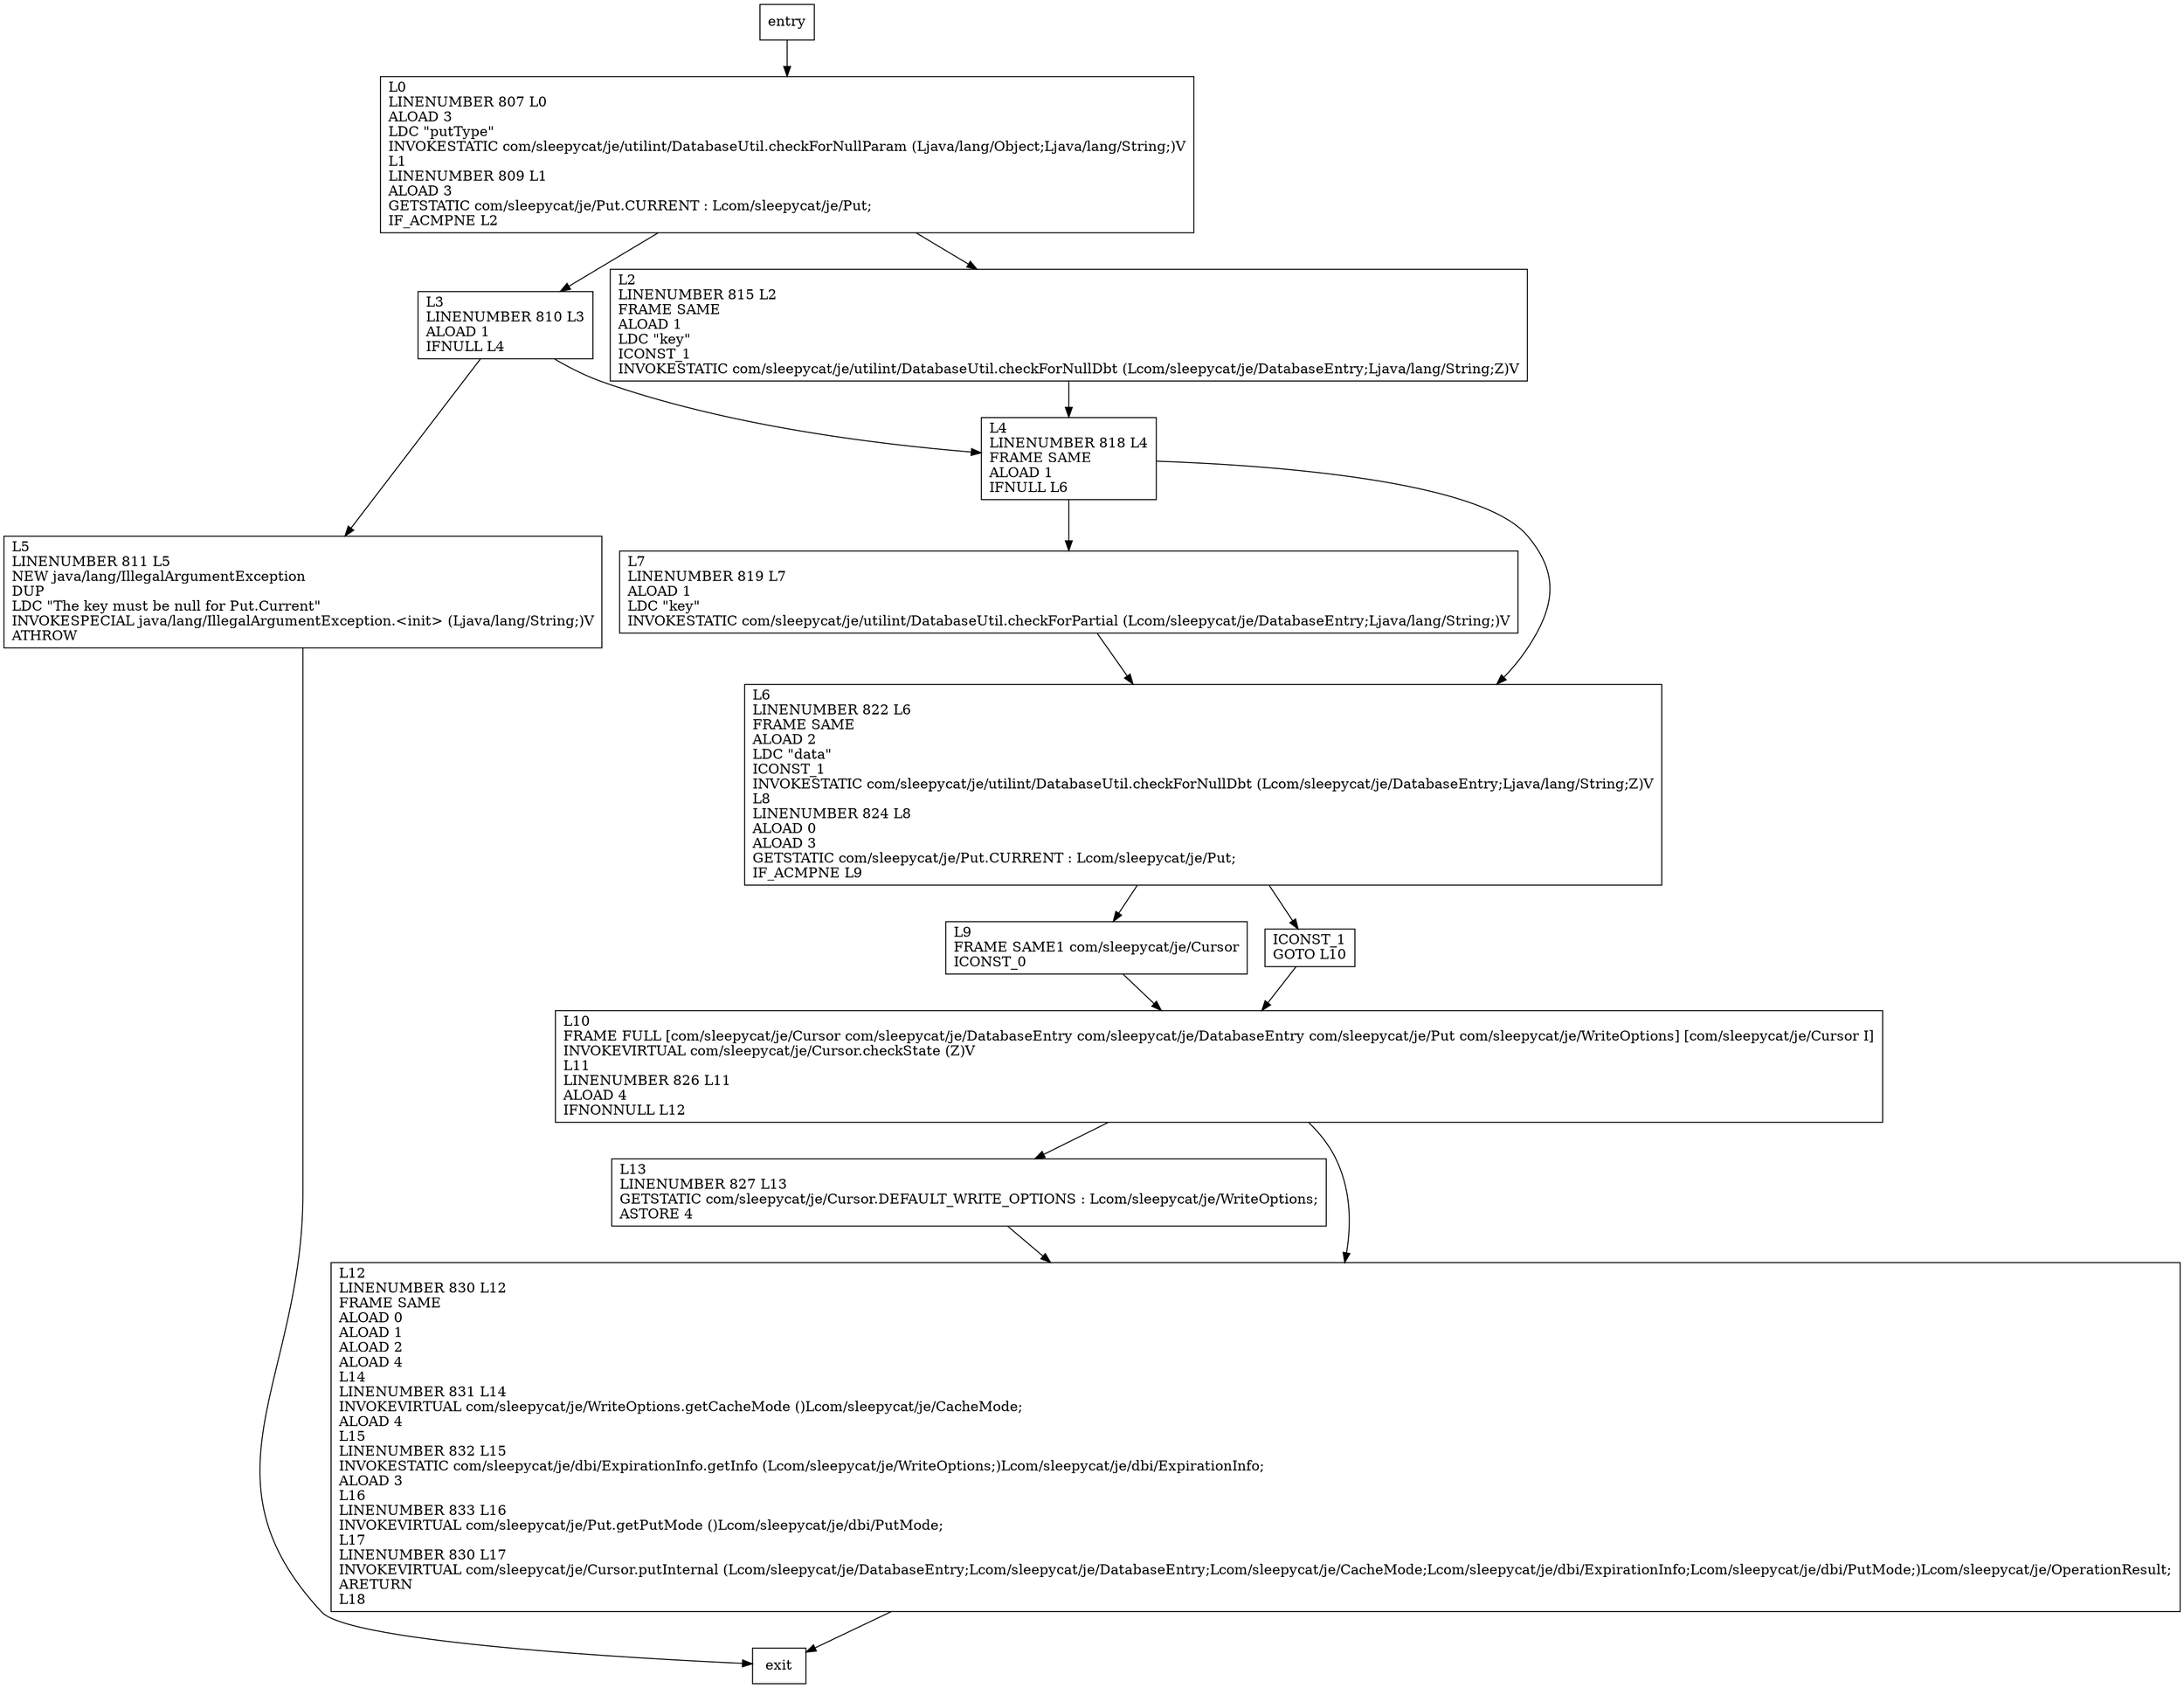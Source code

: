 digraph putInternal {
node [shape=record];
1098066484 [label="L3\lLINENUMBER 810 L3\lALOAD 1\lIFNULL L4\l"];
760676108 [label="L2\lLINENUMBER 815 L2\lFRAME SAME\lALOAD 1\lLDC \"key\"\lICONST_1\lINVOKESTATIC com/sleepycat/je/utilint/DatabaseUtil.checkForNullDbt (Lcom/sleepycat/je/DatabaseEntry;Ljava/lang/String;Z)V\l"];
1914171676 [label="L7\lLINENUMBER 819 L7\lALOAD 1\lLDC \"key\"\lINVOKESTATIC com/sleepycat/je/utilint/DatabaseUtil.checkForPartial (Lcom/sleepycat/je/DatabaseEntry;Ljava/lang/String;)V\l"];
720193504 [label="L6\lLINENUMBER 822 L6\lFRAME SAME\lALOAD 2\lLDC \"data\"\lICONST_1\lINVOKESTATIC com/sleepycat/je/utilint/DatabaseUtil.checkForNullDbt (Lcom/sleepycat/je/DatabaseEntry;Ljava/lang/String;Z)V\lL8\lLINENUMBER 824 L8\lALOAD 0\lALOAD 3\lGETSTATIC com/sleepycat/je/Put.CURRENT : Lcom/sleepycat/je/Put;\lIF_ACMPNE L9\l"];
1906687452 [label="L0\lLINENUMBER 807 L0\lALOAD 3\lLDC \"putType\"\lINVOKESTATIC com/sleepycat/je/utilint/DatabaseUtil.checkForNullParam (Ljava/lang/Object;Ljava/lang/String;)V\lL1\lLINENUMBER 809 L1\lALOAD 3\lGETSTATIC com/sleepycat/je/Put.CURRENT : Lcom/sleepycat/je/Put;\lIF_ACMPNE L2\l"];
1310616086 [label="L9\lFRAME SAME1 com/sleepycat/je/Cursor\lICONST_0\l"];
1747176843 [label="L5\lLINENUMBER 811 L5\lNEW java/lang/IllegalArgumentException\lDUP\lLDC \"The key must be null for Put.Current\"\lINVOKESPECIAL java/lang/IllegalArgumentException.\<init\> (Ljava/lang/String;)V\lATHROW\l"];
1187264694 [label="L13\lLINENUMBER 827 L13\lGETSTATIC com/sleepycat/je/Cursor.DEFAULT_WRITE_OPTIONS : Lcom/sleepycat/je/WriteOptions;\lASTORE 4\l"];
884264348 [label="L4\lLINENUMBER 818 L4\lFRAME SAME\lALOAD 1\lIFNULL L6\l"];
942126860 [label="ICONST_1\lGOTO L10\l"];
63761880 [label="L10\lFRAME FULL [com/sleepycat/je/Cursor com/sleepycat/je/DatabaseEntry com/sleepycat/je/DatabaseEntry com/sleepycat/je/Put com/sleepycat/je/WriteOptions] [com/sleepycat/je/Cursor I]\lINVOKEVIRTUAL com/sleepycat/je/Cursor.checkState (Z)V\lL11\lLINENUMBER 826 L11\lALOAD 4\lIFNONNULL L12\l"];
1130264582 [label="L12\lLINENUMBER 830 L12\lFRAME SAME\lALOAD 0\lALOAD 1\lALOAD 2\lALOAD 4\lL14\lLINENUMBER 831 L14\lINVOKEVIRTUAL com/sleepycat/je/WriteOptions.getCacheMode ()Lcom/sleepycat/je/CacheMode;\lALOAD 4\lL15\lLINENUMBER 832 L15\lINVOKESTATIC com/sleepycat/je/dbi/ExpirationInfo.getInfo (Lcom/sleepycat/je/WriteOptions;)Lcom/sleepycat/je/dbi/ExpirationInfo;\lALOAD 3\lL16\lLINENUMBER 833 L16\lINVOKEVIRTUAL com/sleepycat/je/Put.getPutMode ()Lcom/sleepycat/je/dbi/PutMode;\lL17\lLINENUMBER 830 L17\lINVOKEVIRTUAL com/sleepycat/je/Cursor.putInternal (Lcom/sleepycat/je/DatabaseEntry;Lcom/sleepycat/je/DatabaseEntry;Lcom/sleepycat/je/CacheMode;Lcom/sleepycat/je/dbi/ExpirationInfo;Lcom/sleepycat/je/dbi/PutMode;)Lcom/sleepycat/je/OperationResult;\lARETURN\lL18\l"];
entry;
exit;
1098066484 -> 1747176843
1098066484 -> 884264348
1906687452 -> 1098066484
1906687452 -> 760676108
1747176843 -> exit
1187264694 -> 1130264582
1130264582 -> exit
entry -> 1906687452
760676108 -> 884264348
1914171676 -> 720193504
720193504 -> 1310616086
720193504 -> 942126860
1310616086 -> 63761880
884264348 -> 1914171676
884264348 -> 720193504
942126860 -> 63761880
63761880 -> 1187264694
63761880 -> 1130264582
}
